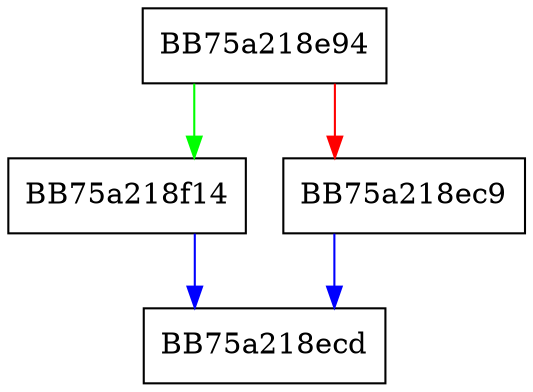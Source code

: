 digraph SymCryptHashCommonPaddingMd4Style {
  node [shape="box"];
  graph [splines=ortho];
  BB75a218e94 -> BB75a218f14 [color="green"];
  BB75a218e94 -> BB75a218ec9 [color="red"];
  BB75a218ec9 -> BB75a218ecd [color="blue"];
  BB75a218f14 -> BB75a218ecd [color="blue"];
}